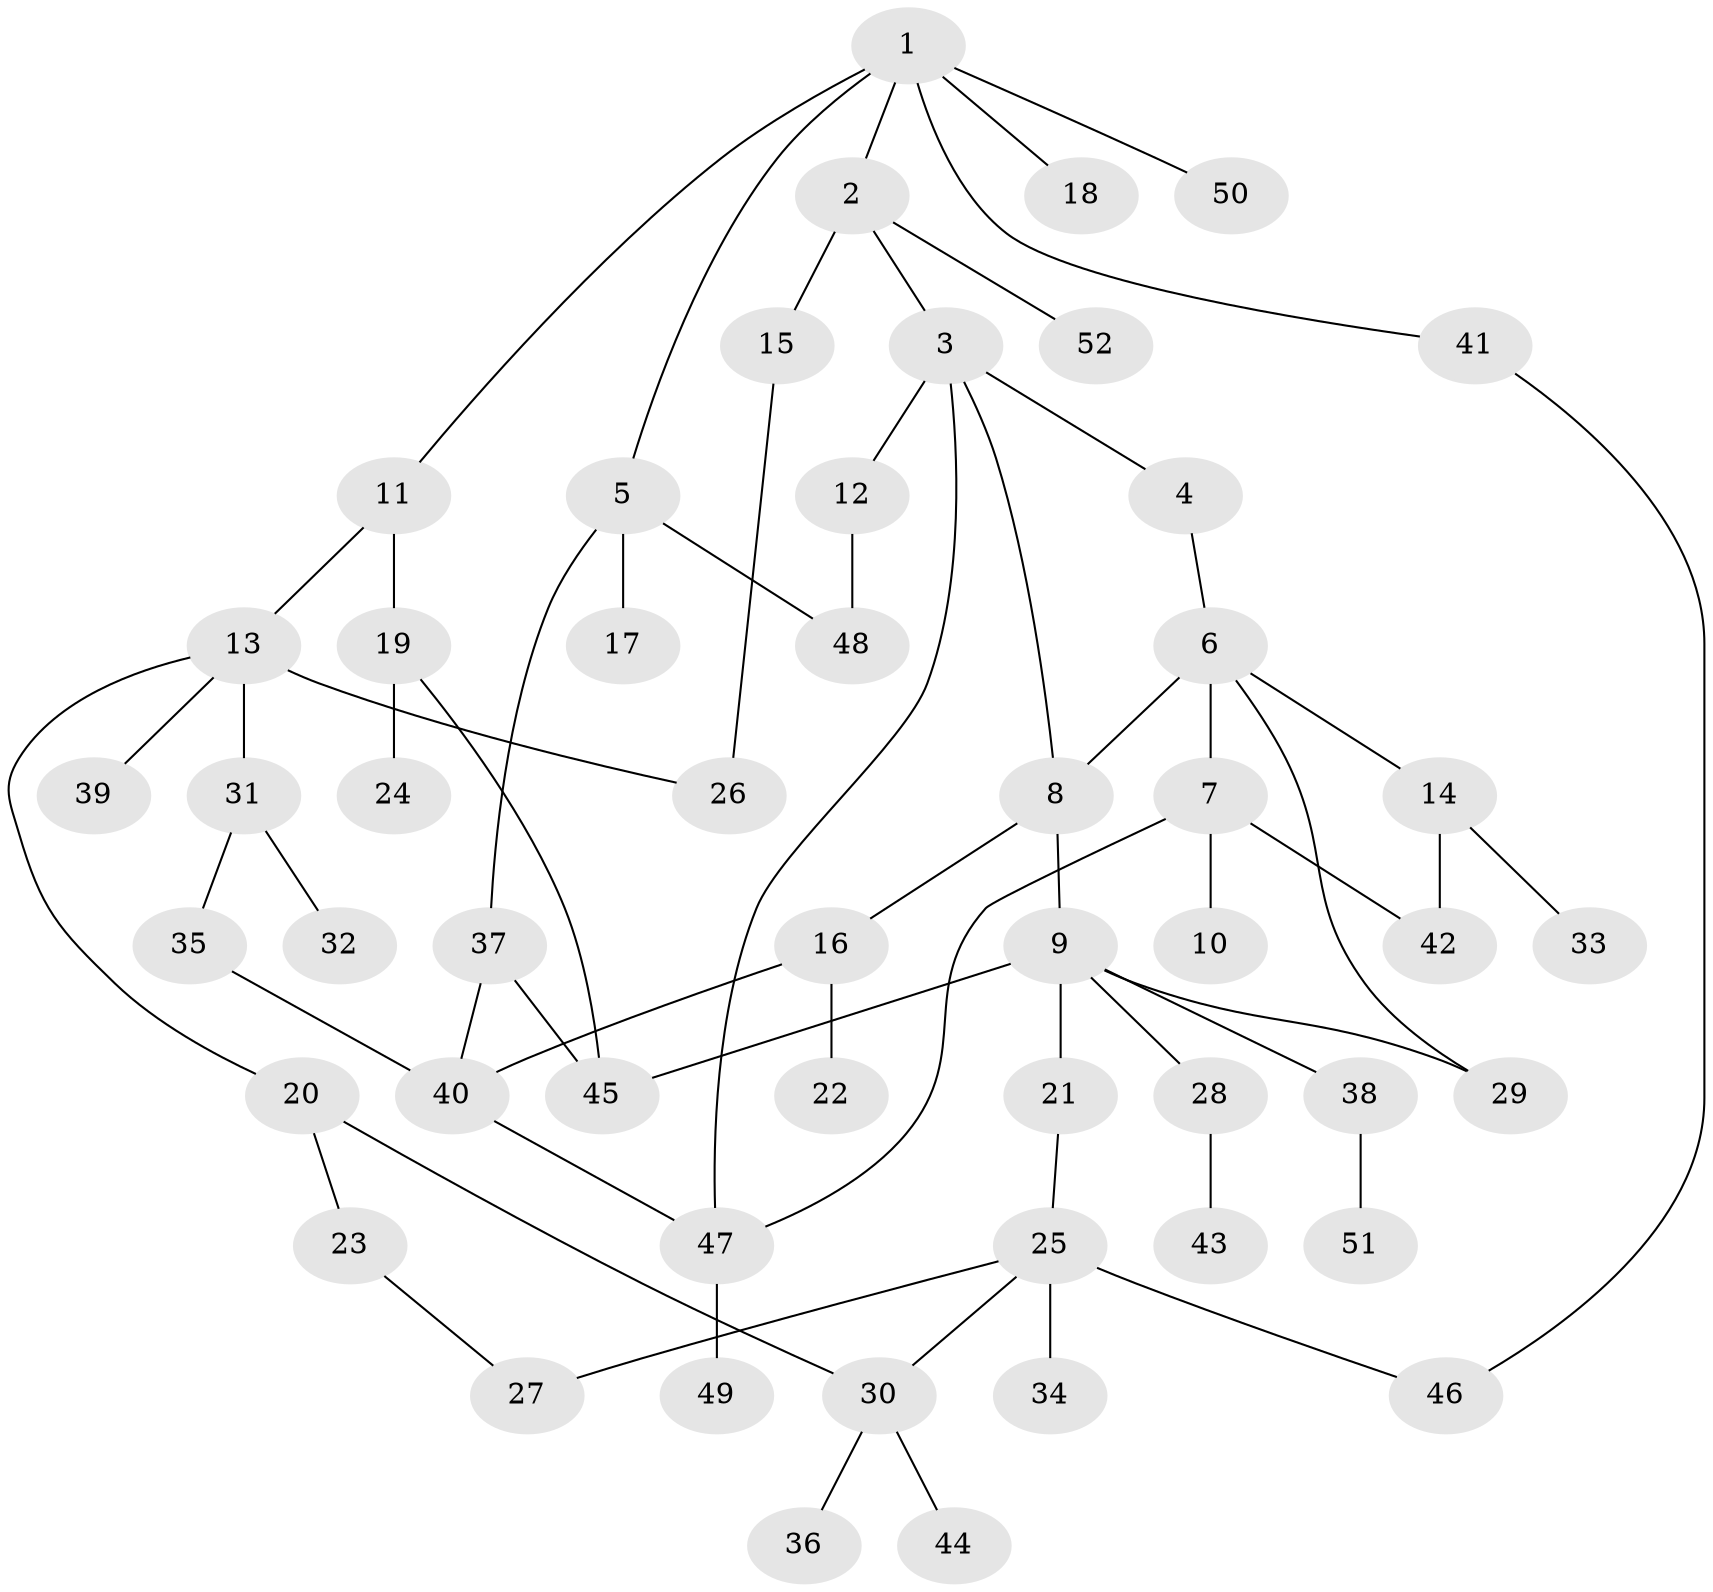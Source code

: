 // Generated by graph-tools (version 1.1) at 2025/25/03/09/25 03:25:32]
// undirected, 52 vertices, 65 edges
graph export_dot {
graph [start="1"]
  node [color=gray90,style=filled];
  1;
  2;
  3;
  4;
  5;
  6;
  7;
  8;
  9;
  10;
  11;
  12;
  13;
  14;
  15;
  16;
  17;
  18;
  19;
  20;
  21;
  22;
  23;
  24;
  25;
  26;
  27;
  28;
  29;
  30;
  31;
  32;
  33;
  34;
  35;
  36;
  37;
  38;
  39;
  40;
  41;
  42;
  43;
  44;
  45;
  46;
  47;
  48;
  49;
  50;
  51;
  52;
  1 -- 2;
  1 -- 5;
  1 -- 11;
  1 -- 18;
  1 -- 41;
  1 -- 50;
  2 -- 3;
  2 -- 15;
  2 -- 52;
  3 -- 4;
  3 -- 12;
  3 -- 8;
  3 -- 47;
  4 -- 6;
  5 -- 17;
  5 -- 37;
  5 -- 48;
  6 -- 7;
  6 -- 8;
  6 -- 14;
  6 -- 29;
  7 -- 10;
  7 -- 47;
  7 -- 42;
  8 -- 9;
  8 -- 16;
  9 -- 21;
  9 -- 28;
  9 -- 38;
  9 -- 29;
  9 -- 45;
  11 -- 13;
  11 -- 19;
  12 -- 48;
  13 -- 20;
  13 -- 31;
  13 -- 39;
  13 -- 26;
  14 -- 33;
  14 -- 42;
  15 -- 26;
  16 -- 22;
  16 -- 40;
  19 -- 24;
  19 -- 45;
  20 -- 23;
  20 -- 30;
  21 -- 25;
  23 -- 27;
  25 -- 27;
  25 -- 34;
  25 -- 46;
  25 -- 30;
  28 -- 43;
  30 -- 36;
  30 -- 44;
  31 -- 32;
  31 -- 35;
  35 -- 40;
  37 -- 45;
  37 -- 40;
  38 -- 51;
  40 -- 47;
  41 -- 46;
  47 -- 49;
}

